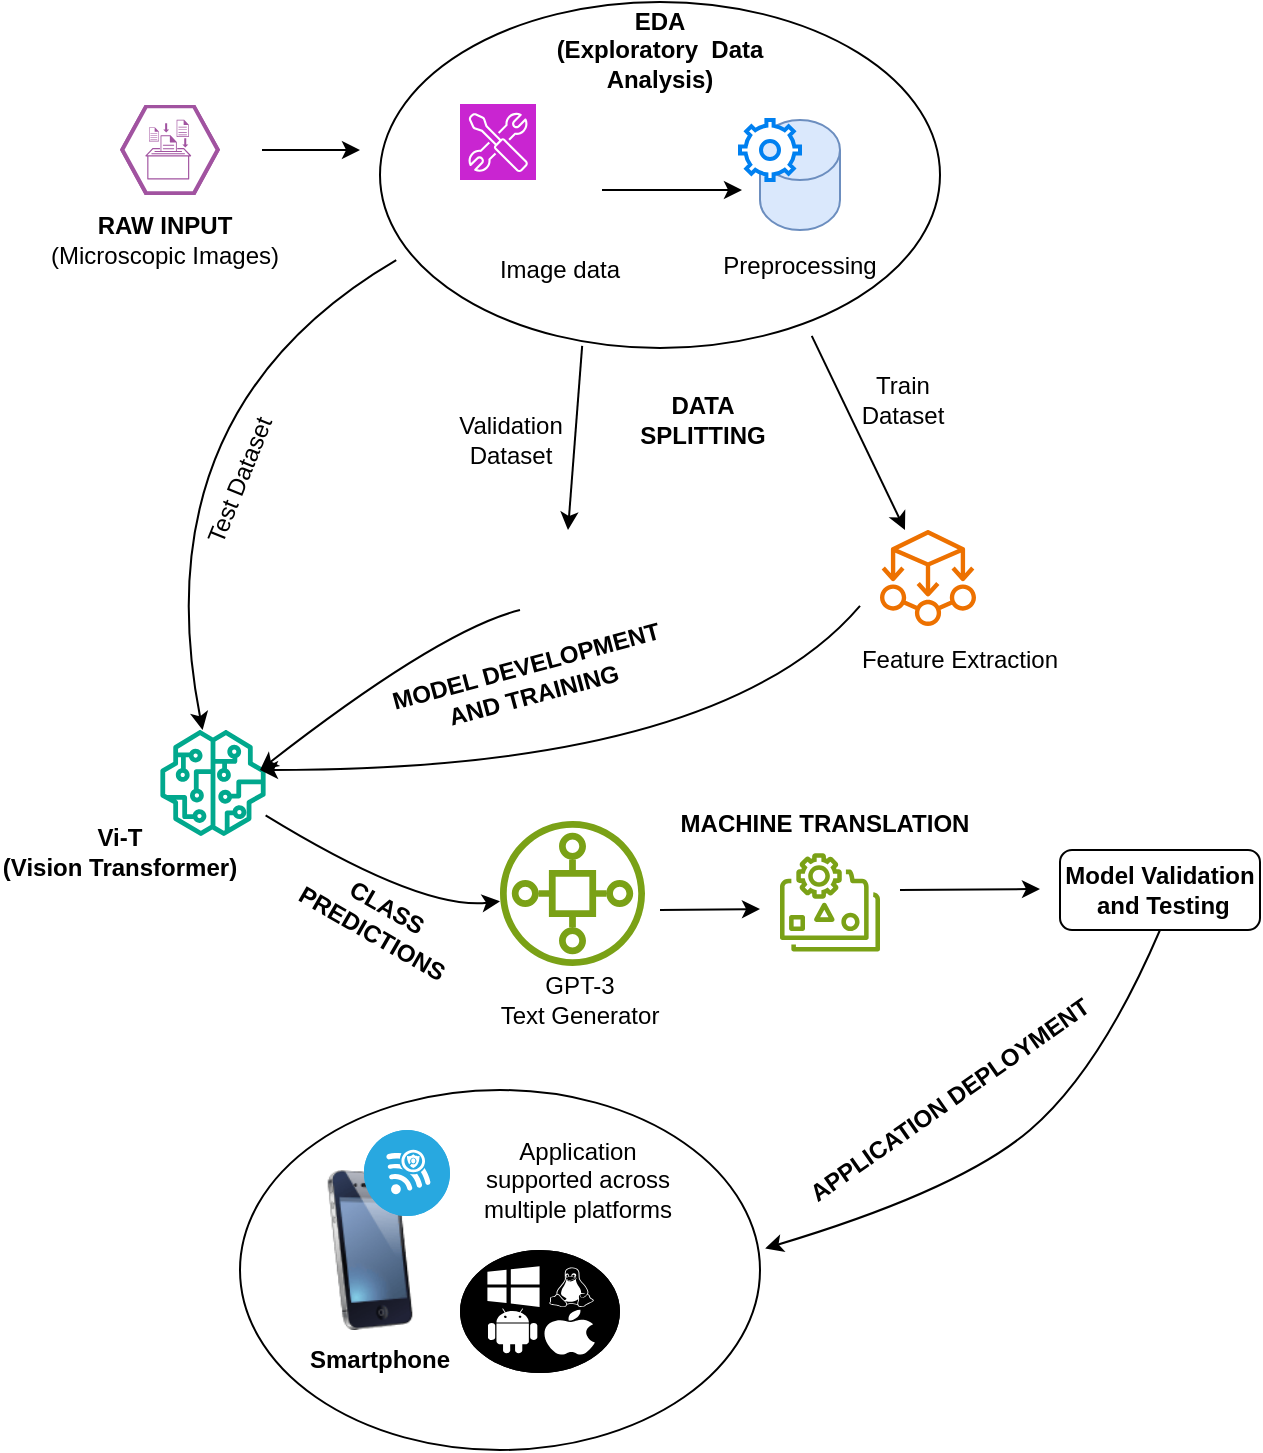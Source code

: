 <mxfile version="24.5.4" type="github">
  <diagram name="Page-1" id="2YBvvXClWsGukQMizWep">
    <mxGraphModel dx="880" dy="479" grid="1" gridSize="10" guides="1" tooltips="1" connect="1" arrows="1" fold="1" page="1" pageScale="1" pageWidth="850" pageHeight="1100" background="none" math="0" shadow="0">
      <root>
        <mxCell id="0" />
        <mxCell id="1" parent="0" />
        <mxCell id="2dmpp8sBlBEj3byJu3uw-21" value="" style="ellipse;whiteSpace=wrap;html=1;" vertex="1" parent="1">
          <mxGeometry x="200" y="570" width="260" height="180" as="geometry" />
        </mxCell>
        <mxCell id="2dmpp8sBlBEj3byJu3uw-17" value="" style="ellipse;whiteSpace=wrap;html=1;" vertex="1" parent="1">
          <mxGeometry x="270" y="26" width="280" height="173" as="geometry" />
        </mxCell>
        <mxCell id="2dmpp8sBlBEj3byJu3uw-2" value="" style="shape=cylinder3;whiteSpace=wrap;html=1;boundedLbl=1;backgroundOutline=1;size=15;fillColor=#dae8fc;strokeColor=#6c8ebf;" vertex="1" parent="1">
          <mxGeometry x="460" y="85" width="40" height="55" as="geometry" />
        </mxCell>
        <mxCell id="2dmpp8sBlBEj3byJu3uw-3" style="edgeStyle=orthogonalEdgeStyle;rounded=0;orthogonalLoop=1;jettySize=auto;html=1;exitX=1;exitY=0.5;exitDx=0;exitDy=0;" edge="1" parent="1">
          <mxGeometry relative="1" as="geometry">
            <mxPoint x="451" y="120" as="targetPoint" />
            <mxPoint x="381" y="120" as="sourcePoint" />
          </mxGeometry>
        </mxCell>
        <mxCell id="2dmpp8sBlBEj3byJu3uw-4" value="" style="shape=image;html=1;verticalAlign=top;verticalLabelPosition=bottom;labelBackgroundColor=#ffffff;imageAspect=0;aspect=fixed;image=https://cdn0.iconfinder.com/data/icons/web-development-and-studio/512/46_Analysis_analytic_analytics_chart_data_graph-128.png;imageBackground=#FFFFFF;" vertex="1" parent="1">
          <mxGeometry x="300" y="85" width="70" height="70" as="geometry" />
        </mxCell>
        <mxCell id="2dmpp8sBlBEj3byJu3uw-6" value="" style="shape=image;html=1;verticalAlign=top;verticalLabelPosition=bottom;labelBackgroundColor=#ffffff;imageAspect=0;aspect=fixed;image=https://cdn0.iconfinder.com/data/icons/web-development-and-studio/512/30_Graph_Analysis_analytic_analytics_chart_data-128.png;imageBackground=#FFFFFF;" vertex="1" parent="1">
          <mxGeometry x="340" y="290" width="48" height="48" as="geometry" />
        </mxCell>
        <mxCell id="2dmpp8sBlBEj3byJu3uw-7" value="" style="html=1;verticalLabelPosition=bottom;align=center;labelBackgroundColor=#ffffff;verticalAlign=top;strokeWidth=2;strokeColor=#0080F0;shadow=0;dashed=0;shape=mxgraph.ios7.icons.settings;" vertex="1" parent="1">
          <mxGeometry x="450" y="85" width="30" height="30" as="geometry" />
        </mxCell>
        <mxCell id="2dmpp8sBlBEj3byJu3uw-8" value="" style="sketch=0;outlineConnect=0;fontColor=#232F3E;gradientColor=none;fillColor=#ED7100;strokeColor=none;dashed=0;verticalLabelPosition=bottom;verticalAlign=top;align=center;html=1;fontSize=12;fontStyle=0;aspect=fixed;pointerEvents=1;shape=mxgraph.aws4.ec2_aws_microservice_extractor_for_net;" vertex="1" parent="1">
          <mxGeometry x="520" y="290" width="48" height="48" as="geometry" />
        </mxCell>
        <mxCell id="2dmpp8sBlBEj3byJu3uw-9" value="" style="sketch=0;outlineConnect=0;fontColor=#232F3E;gradientColor=none;fillColor=#01A88D;strokeColor=none;dashed=0;verticalLabelPosition=bottom;verticalAlign=top;align=center;html=1;fontSize=12;fontStyle=0;aspect=fixed;pointerEvents=1;shape=mxgraph.aws4.sagemaker_model;" vertex="1" parent="1">
          <mxGeometry x="160" y="390" width="53" height="53" as="geometry" />
        </mxCell>
        <mxCell id="2dmpp8sBlBEj3byJu3uw-10" value="" style="sketch=0;outlineConnect=0;fontColor=#232F3E;gradientColor=none;fillColor=#7AA116;strokeColor=none;dashed=0;verticalLabelPosition=bottom;verticalAlign=top;align=center;html=1;fontSize=12;fontStyle=0;aspect=fixed;pointerEvents=1;shape=mxgraph.aws4.iot_sitewise_asset_model;" vertex="1" parent="1">
          <mxGeometry x="330" y="435.5" width="72.5" height="72.5" as="geometry" />
        </mxCell>
        <mxCell id="2dmpp8sBlBEj3byJu3uw-11" value="&lt;b&gt;Model Validation&lt;/b&gt;&lt;div&gt;&lt;b&gt;&amp;nbsp;and Testing&lt;/b&gt;&lt;/div&gt;" style="rounded=1;whiteSpace=wrap;html=1;" vertex="1" parent="1">
          <mxGeometry x="610" y="450" width="100" height="40" as="geometry" />
        </mxCell>
        <mxCell id="2dmpp8sBlBEj3byJu3uw-12" value="" style="sketch=0;points=[[0,0,0],[0.25,0,0],[0.5,0,0],[0.75,0,0],[1,0,0],[0,1,0],[0.25,1,0],[0.5,1,0],[0.75,1,0],[1,1,0],[0,0.25,0],[0,0.5,0],[0,0.75,0],[1,0.25,0],[1,0.5,0],[1,0.75,0]];outlineConnect=0;fontColor=#232F3E;fillColor=#C925D1;strokeColor=#ffffff;dashed=0;verticalLabelPosition=bottom;verticalAlign=top;align=center;html=1;fontSize=12;fontStyle=0;aspect=fixed;shape=mxgraph.aws4.resourceIcon;resIcon=mxgraph.aws4.developer_tools;" vertex="1" parent="1">
          <mxGeometry x="310" y="77" width="38" height="38" as="geometry" />
        </mxCell>
        <mxCell id="2dmpp8sBlBEj3byJu3uw-15" value="" style="verticalLabelPosition=bottom;sketch=0;html=1;fillColor=#A153A0;strokeColor=#ffffff;verticalAlign=top;align=center;points=[[0,0.5,0],[0.125,0.25,0],[0.25,0,0],[0.5,0,0],[0.75,0,0],[0.875,0.25,0],[1,0.5,0],[0.875,0.75,0],[0.75,1,0],[0.5,1,0],[0.125,0.75,0]];pointerEvents=1;shape=mxgraph.cisco_safe.compositeIcon;bgIcon=mxgraph.cisco_safe.design.blank_device;resIcon=mxgraph.cisco_safe.design.log_collector_2;" vertex="1" parent="1">
          <mxGeometry x="140" y="77.5" width="50" height="45" as="geometry" />
        </mxCell>
        <mxCell id="2dmpp8sBlBEj3byJu3uw-16" value="&lt;b&gt;RAW INPUT&lt;/b&gt;&lt;div&gt;(Microscopic Images)&lt;/div&gt;" style="text;html=1;align=center;verticalAlign=middle;whiteSpace=wrap;rounded=0;" vertex="1" parent="1">
          <mxGeometry x="100" y="130" width="125" height="30" as="geometry" />
        </mxCell>
        <mxCell id="2dmpp8sBlBEj3byJu3uw-18" value="" style="image;html=1;image=img/lib/clip_art/telecommunication/iPhone_128x128.png" vertex="1" parent="1">
          <mxGeometry x="225" y="610" width="80" height="80" as="geometry" />
        </mxCell>
        <mxCell id="2dmpp8sBlBEj3byJu3uw-19" value="" style="fillColor=#000000;verticalLabelPosition=bottom;sketch=0;html=1;strokeColor=#ffffff;verticalAlign=top;align=center;points=[[0.145,0.145,0],[0.5,0,0],[0.855,0.145,0],[1,0.5,0],[0.855,0.855,0],[0.5,1,0],[0.145,0.855,0],[0,0.5,0]];pointerEvents=1;shape=mxgraph.cisco_safe.compositeIcon;bgIcon=ellipse;resIcon=mxgraph.cisco_safe.capability.standardized_system_images;" vertex="1" parent="1">
          <mxGeometry x="310" y="650" width="80" height="61.5" as="geometry" />
        </mxCell>
        <mxCell id="2dmpp8sBlBEj3byJu3uw-20" value="" style="fillColor=#28A8E0;verticalLabelPosition=bottom;sketch=0;html=1;strokeColor=#ffffff;verticalAlign=top;align=center;points=[[0.145,0.145,0],[0.5,0,0],[0.855,0.145,0],[1,0.5,0],[0.855,0.855,0],[0.5,1,0],[0.145,0.855,0],[0,0.5,0]];pointerEvents=1;shape=mxgraph.cisco_safe.compositeIcon;bgIcon=ellipse;resIcon=mxgraph.cisco_safe.capability.wireless_intrusion_prevention_system;" vertex="1" parent="1">
          <mxGeometry x="262" y="590" width="43" height="43" as="geometry" />
        </mxCell>
        <mxCell id="2dmpp8sBlBEj3byJu3uw-22" value="Application supported across multiple platforms" style="text;html=1;align=center;verticalAlign=middle;whiteSpace=wrap;rounded=0;" vertex="1" parent="1">
          <mxGeometry x="314" y="600" width="110" height="30" as="geometry" />
        </mxCell>
        <mxCell id="2dmpp8sBlBEj3byJu3uw-23" value="&lt;b&gt;EDA&lt;/b&gt;&lt;div&gt;&lt;b&gt;(Exploratory&amp;nbsp; Data Analysis)&lt;/b&gt;&lt;/div&gt;" style="text;html=1;align=center;verticalAlign=middle;whiteSpace=wrap;rounded=0;" vertex="1" parent="1">
          <mxGeometry x="330" y="30" width="160" height="40" as="geometry" />
        </mxCell>
        <mxCell id="2dmpp8sBlBEj3byJu3uw-24" value="Image data" style="text;html=1;align=center;verticalAlign=middle;whiteSpace=wrap;rounded=0;" vertex="1" parent="1">
          <mxGeometry x="320" y="145" width="80" height="30" as="geometry" />
        </mxCell>
        <mxCell id="2dmpp8sBlBEj3byJu3uw-25" value="Preprocessing" style="text;html=1;align=center;verticalAlign=middle;whiteSpace=wrap;rounded=0;" vertex="1" parent="1">
          <mxGeometry x="450" y="142.5" width="60" height="30" as="geometry" />
        </mxCell>
        <mxCell id="2dmpp8sBlBEj3byJu3uw-26" style="edgeStyle=orthogonalEdgeStyle;rounded=0;orthogonalLoop=1;jettySize=auto;html=1;exitX=1;exitY=0.5;exitDx=0;exitDy=0;" edge="1" parent="1">
          <mxGeometry relative="1" as="geometry">
            <mxPoint x="260" y="100" as="targetPoint" />
            <mxPoint x="211" y="100" as="sourcePoint" />
          </mxGeometry>
        </mxCell>
        <mxCell id="2dmpp8sBlBEj3byJu3uw-31" value="" style="endArrow=classic;html=1;rounded=0;entryX=0.5;entryY=0;entryDx=0;entryDy=0;exitX=0.361;exitY=0.994;exitDx=0;exitDy=0;exitPerimeter=0;" edge="1" parent="1" source="2dmpp8sBlBEj3byJu3uw-17" target="2dmpp8sBlBEj3byJu3uw-6">
          <mxGeometry width="50" height="50" relative="1" as="geometry">
            <mxPoint x="450" y="200" as="sourcePoint" />
            <mxPoint x="335" y="280" as="targetPoint" />
          </mxGeometry>
        </mxCell>
        <mxCell id="2dmpp8sBlBEj3byJu3uw-32" value="" style="endArrow=classic;html=1;rounded=0;exitX=0.771;exitY=0.965;exitDx=0;exitDy=0;exitPerimeter=0;" edge="1" parent="1" source="2dmpp8sBlBEj3byJu3uw-17" target="2dmpp8sBlBEj3byJu3uw-8">
          <mxGeometry width="50" height="50" relative="1" as="geometry">
            <mxPoint x="550" y="210" as="sourcePoint" />
            <mxPoint x="456" y="294" as="targetPoint" />
          </mxGeometry>
        </mxCell>
        <mxCell id="2dmpp8sBlBEj3byJu3uw-36" value="" style="curved=1;endArrow=classic;html=1;rounded=0;exitX=0.029;exitY=0.746;exitDx=0;exitDy=0;exitPerimeter=0;" edge="1" parent="1" source="2dmpp8sBlBEj3byJu3uw-17" target="2dmpp8sBlBEj3byJu3uw-9">
          <mxGeometry width="50" height="50" relative="1" as="geometry">
            <mxPoint x="330" y="230" as="sourcePoint" />
            <mxPoint x="150" y="370" as="targetPoint" />
            <Array as="points">
              <mxPoint x="150" y="230" />
            </Array>
          </mxGeometry>
        </mxCell>
        <mxCell id="2dmpp8sBlBEj3byJu3uw-37" value="" style="curved=1;endArrow=classic;html=1;rounded=0;" edge="1" parent="1">
          <mxGeometry width="50" height="50" relative="1" as="geometry">
            <mxPoint x="510" y="327.895" as="sourcePoint" />
            <mxPoint x="210" y="410" as="targetPoint" />
            <Array as="points">
              <mxPoint x="440" y="410" />
            </Array>
          </mxGeometry>
        </mxCell>
        <mxCell id="2dmpp8sBlBEj3byJu3uw-41" value="GPT-3&lt;div&gt;Text Generator&lt;/div&gt;" style="text;html=1;align=center;verticalAlign=middle;whiteSpace=wrap;rounded=0;" vertex="1" parent="1">
          <mxGeometry x="320" y="510" width="100" height="30" as="geometry" />
        </mxCell>
        <mxCell id="2dmpp8sBlBEj3byJu3uw-43" value="" style="curved=1;endArrow=classic;html=1;rounded=0;" edge="1" parent="1" source="2dmpp8sBlBEj3byJu3uw-9" target="2dmpp8sBlBEj3byJu3uw-10">
          <mxGeometry width="50" height="50" relative="1" as="geometry">
            <mxPoint x="260" y="510" as="sourcePoint" />
            <mxPoint x="310" y="460" as="targetPoint" />
            <Array as="points">
              <mxPoint x="290" y="480" />
            </Array>
          </mxGeometry>
        </mxCell>
        <mxCell id="2dmpp8sBlBEj3byJu3uw-44" value="&lt;b&gt;Vi-T&lt;/b&gt;&lt;div&gt;&lt;b&gt;(Vision Transformer)&lt;/b&gt;&lt;/div&gt;" style="text;html=1;align=center;verticalAlign=middle;whiteSpace=wrap;rounded=0;" vertex="1" parent="1">
          <mxGeometry x="80" y="435.5" width="120" height="30" as="geometry" />
        </mxCell>
        <mxCell id="2dmpp8sBlBEj3byJu3uw-46" value="" style="curved=1;endArrow=classic;html=1;rounded=0;" edge="1" parent="1">
          <mxGeometry width="50" height="50" relative="1" as="geometry">
            <mxPoint x="340" y="330" as="sourcePoint" />
            <mxPoint x="210" y="410" as="targetPoint" />
            <Array as="points">
              <mxPoint x="300" y="340" />
            </Array>
          </mxGeometry>
        </mxCell>
        <mxCell id="2dmpp8sBlBEj3byJu3uw-47" value="" style="endArrow=classic;html=1;rounded=0;" edge="1" parent="1">
          <mxGeometry width="50" height="50" relative="1" as="geometry">
            <mxPoint x="530" y="470" as="sourcePoint" />
            <mxPoint x="600" y="469.5" as="targetPoint" />
          </mxGeometry>
        </mxCell>
        <mxCell id="2dmpp8sBlBEj3byJu3uw-48" value="&lt;b&gt;MODEL DEVELOPMENT AND TRAINING&lt;/b&gt;" style="text;html=1;align=center;verticalAlign=middle;whiteSpace=wrap;rounded=0;rotation=-15;" vertex="1" parent="1">
          <mxGeometry x="265" y="350" width="160" height="30" as="geometry" />
        </mxCell>
        <mxCell id="2dmpp8sBlBEj3byJu3uw-49" value="Feature Extraction" style="text;html=1;align=center;verticalAlign=middle;whiteSpace=wrap;rounded=0;" vertex="1" parent="1">
          <mxGeometry x="500" y="340" width="120" height="30" as="geometry" />
        </mxCell>
        <mxCell id="2dmpp8sBlBEj3byJu3uw-50" value="Test Dataset" style="text;html=1;align=center;verticalAlign=middle;whiteSpace=wrap;rounded=0;rotation=-68;" vertex="1" parent="1">
          <mxGeometry x="140" y="250" width="120" height="30" as="geometry" />
        </mxCell>
        <mxCell id="2dmpp8sBlBEj3byJu3uw-51" value="Validation Dataset" style="text;html=1;align=center;verticalAlign=middle;whiteSpace=wrap;rounded=0;" vertex="1" parent="1">
          <mxGeometry x="297.5" y="230" width="75" height="30" as="geometry" />
        </mxCell>
        <mxCell id="2dmpp8sBlBEj3byJu3uw-54" value="Train Dataset" style="text;html=1;align=center;verticalAlign=middle;whiteSpace=wrap;rounded=0;" vertex="1" parent="1">
          <mxGeometry x="500" y="210" width="62.5" height="30" as="geometry" />
        </mxCell>
        <mxCell id="2dmpp8sBlBEj3byJu3uw-55" value="" style="curved=1;endArrow=classic;html=1;rounded=0;entryX=1.01;entryY=0.44;entryDx=0;entryDy=0;entryPerimeter=0;exitX=0.5;exitY=1;exitDx=0;exitDy=0;" edge="1" parent="1" source="2dmpp8sBlBEj3byJu3uw-11" target="2dmpp8sBlBEj3byJu3uw-21">
          <mxGeometry width="50" height="50" relative="1" as="geometry">
            <mxPoint x="580" y="500" as="sourcePoint" />
            <mxPoint x="590" y="580" as="targetPoint" />
            <Array as="points">
              <mxPoint x="630" y="560" />
              <mxPoint x="560" y="620" />
            </Array>
          </mxGeometry>
        </mxCell>
        <mxCell id="2dmpp8sBlBEj3byJu3uw-56" value="&lt;b&gt;Smartphone&lt;/b&gt;" style="text;html=1;align=center;verticalAlign=middle;whiteSpace=wrap;rounded=0;" vertex="1" parent="1">
          <mxGeometry x="220" y="690" width="100" height="30" as="geometry" />
        </mxCell>
        <mxCell id="2dmpp8sBlBEj3byJu3uw-57" value="" style="sketch=0;outlineConnect=0;fontColor=#232F3E;gradientColor=none;fillColor=#7AA116;strokeColor=none;dashed=0;verticalLabelPosition=bottom;verticalAlign=top;align=center;html=1;fontSize=12;fontStyle=0;aspect=fixed;pointerEvents=1;shape=mxgraph.aws4.elastic_file_system_intelligent_tiering;" vertex="1" parent="1">
          <mxGeometry x="470" y="451.5" width="50" height="49.36" as="geometry" />
        </mxCell>
        <mxCell id="2dmpp8sBlBEj3byJu3uw-58" value="&lt;b&gt;MACHINE TRANSLATION&lt;/b&gt;" style="text;html=1;align=center;verticalAlign=middle;whiteSpace=wrap;rounded=0;" vertex="1" parent="1">
          <mxGeometry x="415" y="421.5" width="155" height="30" as="geometry" />
        </mxCell>
        <mxCell id="2dmpp8sBlBEj3byJu3uw-59" value="" style="endArrow=classic;html=1;rounded=0;" edge="1" parent="1">
          <mxGeometry width="50" height="50" relative="1" as="geometry">
            <mxPoint x="410" y="480" as="sourcePoint" />
            <mxPoint x="460" y="479.5" as="targetPoint" />
          </mxGeometry>
        </mxCell>
        <mxCell id="2dmpp8sBlBEj3byJu3uw-60" value="&lt;b&gt;APPLICATION DEPLOYMENT&lt;/b&gt;" style="text;html=1;align=center;verticalAlign=middle;whiteSpace=wrap;rounded=0;rotation=-35;" vertex="1" parent="1">
          <mxGeometry x="470" y="560" width="170" height="30" as="geometry" />
        </mxCell>
        <mxCell id="2dmpp8sBlBEj3byJu3uw-61" value="&lt;b&gt;DATA SPLITTING&lt;/b&gt;" style="text;html=1;align=center;verticalAlign=middle;whiteSpace=wrap;rounded=0;" vertex="1" parent="1">
          <mxGeometry x="400" y="220" width="62.5" height="30" as="geometry" />
        </mxCell>
        <mxCell id="2dmpp8sBlBEj3byJu3uw-62" value="&lt;b&gt;CLASS&lt;/b&gt;&lt;div&gt;&lt;b&gt;PREDICTIONS&lt;/b&gt;&lt;/div&gt;" style="text;html=1;align=center;verticalAlign=middle;whiteSpace=wrap;rounded=0;rotation=30;" vertex="1" parent="1">
          <mxGeometry x="220" y="470" width="100" height="30" as="geometry" />
        </mxCell>
      </root>
    </mxGraphModel>
  </diagram>
</mxfile>
